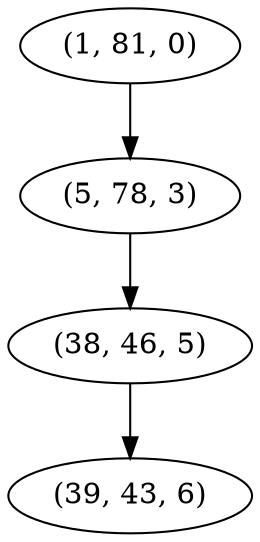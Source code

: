 digraph tree {
    "(1, 81, 0)";
    "(5, 78, 3)";
    "(38, 46, 5)";
    "(39, 43, 6)";
    "(1, 81, 0)" -> "(5, 78, 3)";
    "(5, 78, 3)" -> "(38, 46, 5)";
    "(38, 46, 5)" -> "(39, 43, 6)";
}
